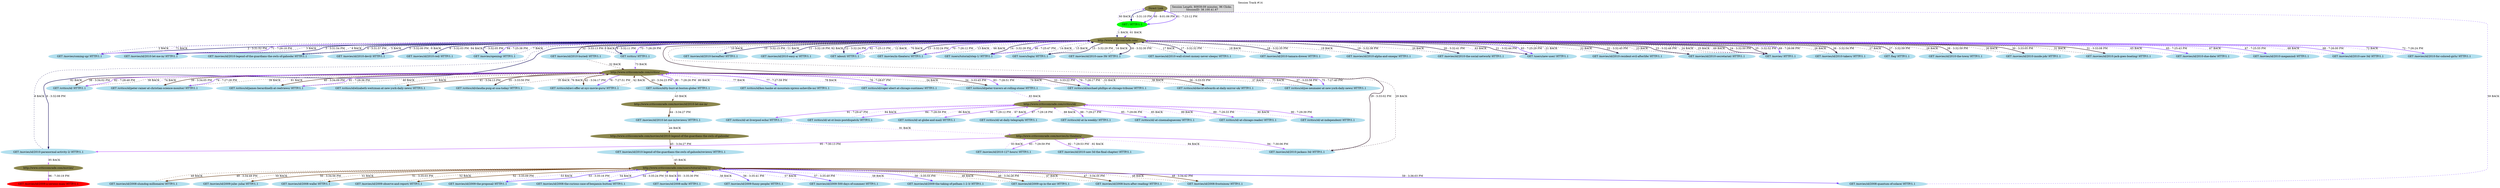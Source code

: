 digraph sessionTrack14 {
                graph [splines=true overlap=false rankdir=TB label=" Session Track #14" labelloc=t]
                node [style=filled]
                edge [style=bold]
                    "Direct Link" [color=khaki4];
"GET / HTTP/1.1" [color=green];
	"Direct Link" -> "GET / HTTP/1.1" [label="1 - 3:31:10 PM", color="#000066"];
"http://www.criticcomrade.com/" [color=khaki4];
"GET /movies/coming-up/ HTTP/1.1" [color=lightblue2];
"GET / HTTP/1.1" -> "http://www.criticcomrade.com/" [label="1 BACK", color="#000066", style="dashed"];
	"http://www.criticcomrade.com/" -> "GET /movies/coming-up/ HTTP/1.1" [label="2 - 3:31:52 PM", color="#020164"];
"GET /movies/id/2010-let-me-in/ HTTP/1.1" [color=lightblue2];
"GET /movies/coming-up/ HTTP/1.1" -> "http://www.criticcomrade.com/" [label="2 BACK", color="#020164", style="dashed"];
	"http://www.criticcomrade.com/" -> "GET /movies/id/2010-let-me-in/ HTTP/1.1" [label="3 - 3:31:54 PM", color="#040262"];
"GET /movies/id/2010-legend-of-the-guardians-the-owls-of-gahoole/ HTTP/1.1" [color=lightblue2];
"GET /movies/id/2010-let-me-in/ HTTP/1.1" -> "http://www.criticcomrade.com/" [label="3 BACK", color="#040262", style="dashed"];
	"http://www.criticcomrade.com/" -> "GET /movies/id/2010-legend-of-the-guardians-the-owls-of-gahoole/ HTTP/1.1" [label="4 - 3:31:57 PM", color="#060360"];
"GET /movies/id/2010-devil/ HTTP/1.1" [color=lightblue2];
"GET /movies/id/2010-legend-of-the-guardians-the-owls-of-gahoole/ HTTP/1.1" -> "http://www.criticcomrade.com/" [label="4 BACK", color="#060360", style="dashed"];
	"http://www.criticcomrade.com/" -> "GET /movies/id/2010-devil/ HTTP/1.1" [label="5 - 3:32:00 PM", color="#08045e"];
"GET /movies/id/2010-red/ HTTP/1.1" [color=lightblue2];
"GET /movies/id/2010-devil/ HTTP/1.1" -> "http://www.criticcomrade.com/" [label="5 BACK", color="#08045e", style="dashed"];
	"http://www.criticcomrade.com/" -> "GET /movies/id/2010-red/ HTTP/1.1" [label="6 - 3:32:03 PM", color="#0a055c"];
"GET /movies/opening/ HTTP/1.1" [color=lightblue2];
"GET /movies/id/2010-red/ HTTP/1.1" -> "http://www.criticcomrade.com/" [label="6 BACK", color="#0a055c", style="dashed"];
	"http://www.criticcomrade.com/" -> "GET /movies/opening/ HTTP/1.1" [label="7 - 3:32:05 PM", color="#0c065a"];
"GET /movies/id/2010-paranormal-activity-2/ HTTP/1.1" [color=lightblue2];
"GET /movies/opening/ HTTP/1.1" -> "http://www.criticcomrade.com/" [label="7 BACK", color="#0c065a", style="dashed"];
	"http://www.criticcomrade.com/" -> "GET /movies/id/2010-paranormal-activity-2/ HTTP/1.1" [label="8 - 3:32:08 PM", color="#0e0758"];
"GET /critics/ HTTP/1.1" [color=lightblue2];
"GET /movies/id/2010-paranormal-activity-2/ HTTP/1.1" -> "http://www.criticcomrade.com/" [label="8 BACK", color="#0e0758", style="dashed"];
	"http://www.criticcomrade.com/" -> "GET /critics/ HTTP/1.1" [label="9 - 3:32:11 PM", color="#100856"];
"GET /movies/id/2010-hereafter/ HTTP/1.1" [color=lightblue2];
"GET /critics/ HTTP/1.1" -> "http://www.criticcomrade.com/" [label="9 BACK", color="#100856", style="dashed"];
	"http://www.criticcomrade.com/" -> "GET /movies/id/2010-hereafter/ HTTP/1.1" [label="10 - 3:32:15 PM", color="#120954"];
"GET /movies/id/2010-easy-a/ HTTP/1.1" [color=lightblue2];
"GET /movies/id/2010-hereafter/ HTTP/1.1" -> "http://www.criticcomrade.com/" [label="10 BACK", color="#120954", style="dashed"];
	"http://www.criticcomrade.com/" -> "GET /movies/id/2010-easy-a/ HTTP/1.1" [label="11 - 3:32:18 PM", color="#140a52"];
"GET /about/ HTTP/1.1" [color=lightblue2];
"GET /movies/id/2010-easy-a/ HTTP/1.1" -> "http://www.criticcomrade.com/" [label="11 BACK", color="#140a52", style="dashed"];
	"http://www.criticcomrade.com/" -> "GET /about/ HTTP/1.1" [label="12 - 3:32:24 PM", color="#160b50"];
"GET /movies/in-theaters/ HTTP/1.1" [color=lightblue2];
"GET /about/ HTTP/1.1" -> "http://www.criticcomrade.com/" [label="12 BACK", color="#160b50", style="dashed"];
	"http://www.criticcomrade.com/" -> "GET /movies/in-theaters/ HTTP/1.1" [label="13 - 3:32:24 PM", color="#180c4e"];
"GET /users/tutorial/step-1/ HTTP/1.1" [color=lightblue2];
"GET /movies/in-theaters/ HTTP/1.1" -> "http://www.criticcomrade.com/" [label="13 BACK", color="#180c4e", style="dashed"];
	"http://www.criticcomrade.com/" -> "GET /users/tutorial/step-1/ HTTP/1.1" [label="14 - 3:32:28 PM", color="#1a0d4c"];
"GET /users/login/ HTTP/1.1" [color=lightblue2];
"GET /users/tutorial/step-1/ HTTP/1.1" -> "http://www.criticcomrade.com/" [label="14 BACK", color="#1a0d4c", style="dashed"];
	"http://www.criticcomrade.com/" -> "GET /users/login/ HTTP/1.1" [label="15 - 3:32:29 PM", color="#1c0e4a"];
"GET /movies/id/2010-case-39/ HTTP/1.1" [color=lightblue2];
"GET /users/login/ HTTP/1.1" -> "http://www.criticcomrade.com/" [label="15 BACK", color="#1c0e4a", style="dashed"];
	"http://www.criticcomrade.com/" -> "GET /movies/id/2010-case-39/ HTTP/1.1" [label="16 - 3:32:30 PM", color="#1e0f48"];
"GET /movies/id/2010-wall-street-money-never-sleeps/ HTTP/1.1" [color=lightblue2];
"GET /movies/id/2010-case-39/ HTTP/1.1" -> "http://www.criticcomrade.com/" [label="16 BACK", color="#1e0f48", style="dashed"];
	"http://www.criticcomrade.com/" -> "GET /movies/id/2010-wall-street-money-never-sleeps/ HTTP/1.1" [label="17 - 3:32:32 PM", color="#201046"];
"GET /movies/id/2010-tamara-drewe/ HTTP/1.1" [color=lightblue2];
"GET /movies/id/2010-wall-street-money-never-sleeps/ HTTP/1.1" -> "http://www.criticcomrade.com/" [label="17 BACK", color="#201046", style="dashed"];
	"http://www.criticcomrade.com/" -> "GET /movies/id/2010-tamara-drewe/ HTTP/1.1" [label="18 - 3:32:35 PM", color="#221144"];
"GET /movies/id/2010-alpha-and-omega/ HTTP/1.1" [color=lightblue2];
"GET /movies/id/2010-tamara-drewe/ HTTP/1.1" -> "http://www.criticcomrade.com/" [label="18 BACK", color="#221144", style="dashed"];
	"http://www.criticcomrade.com/" -> "GET /movies/id/2010-alpha-and-omega/ HTTP/1.1" [label="19 - 3:32:38 PM", color="#241242"];
"GET /movies/id/2010-the-social-network/ HTTP/1.1" [color=lightblue2];
"GET /movies/id/2010-alpha-and-omega/ HTTP/1.1" -> "http://www.criticcomrade.com/" [label="19 BACK", color="#241242", style="dashed"];
	"http://www.criticcomrade.com/" -> "GET /movies/id/2010-the-social-network/ HTTP/1.1" [label="20 - 3:32:41 PM", color="#261340"];
"GET /users/new-user/ HTTP/1.1" [color=lightblue2];
"GET /movies/id/2010-the-social-network/ HTTP/1.1" -> "http://www.criticcomrade.com/" [label="20 BACK", color="#261340", style="dashed"];
	"http://www.criticcomrade.com/" -> "GET /users/new-user/ HTTP/1.1" [label="21 - 3:32:44 PM", color="#28143e"];
"GET /movies/id/2010-resident-evil-afterlife/ HTTP/1.1" [color=lightblue2];
"GET /users/new-user/ HTTP/1.1" -> "http://www.criticcomrade.com/" [label="21 BACK", color="#28143e", style="dashed"];
	"http://www.criticcomrade.com/" -> "GET /movies/id/2010-resident-evil-afterlife/ HTTP/1.1" [label="22 - 3:32:45 PM", color="#2a153c"];
"GET /movies/id/2010-secretariat/ HTTP/1.1" [color=lightblue2];
"GET /movies/id/2010-resident-evil-afterlife/ HTTP/1.1" -> "http://www.criticcomrade.com/" [label="22 BACK", color="#2a153c", style="dashed"];
	"http://www.criticcomrade.com/" -> "GET /movies/id/2010-secretariat/ HTTP/1.1" [label="23 - 3:32:48 PM", color="#2c163a"];
"GET /movies/ HTTP/1.1" [color=lightblue2];
"GET /movies/id/2010-secretariat/ HTTP/1.1" -> "http://www.criticcomrade.com/" [label="23 BACK", color="#2c163a", style="dashed"];
	"http://www.criticcomrade.com/" -> "GET /movies/ HTTP/1.1" [label="24 - 3:32:50 PM", color="#2e1738"];
"GET /movies/ HTTP/1.1" -> "http://www.criticcomrade.com/" [label="24 BACK", color="#2e1738", style="dashed"];
	"http://www.criticcomrade.com/" -> "GET /movies/ HTTP/1.1" [label="25 - 3:32:52 PM", color="#301836"];
"GET /movies/id/2010-takers/ HTTP/1.1" [color=lightblue2];
"GET /movies/ HTTP/1.1" -> "http://www.criticcomrade.com/" [label="25 BACK", color="#301836", style="dashed"];
	"http://www.criticcomrade.com/" -> "GET /movies/id/2010-takers/ HTTP/1.1" [label="26 - 3:32:54 PM", color="#321934"];
"GET /faq/ HTTP/1.1" [color=lightblue2];
"GET /movies/id/2010-takers/ HTTP/1.1" -> "http://www.criticcomrade.com/" [label="26 BACK", color="#321934", style="dashed"];
	"http://www.criticcomrade.com/" -> "GET /faq/ HTTP/1.1" [label="27 - 3:32:59 PM", color="#341a32"];
"GET /movies/id/2010-the-town/ HTTP/1.1" [color=lightblue2];
"GET /faq/ HTTP/1.1" -> "http://www.criticcomrade.com/" [label="27 BACK", color="#341a32", style="dashed"];
	"http://www.criticcomrade.com/" -> "GET /movies/id/2010-the-town/ HTTP/1.1" [label="28 - 3:32:59 PM", color="#361b30"];
"GET /movies/id/2010-jackass-3d/ HTTP/1.1" [color=lightblue2];
"GET /movies/id/2010-the-town/ HTTP/1.1" -> "http://www.criticcomrade.com/" [label="28 BACK", color="#361b30", style="dashed"];
	"http://www.criticcomrade.com/" -> "GET /movies/id/2010-jackass-3d/ HTTP/1.1" [label="29 - 3:33:02 PM", color="#381c2e"];
"GET /movies/id/2010-inside-job/ HTTP/1.1" [color=lightblue2];
"GET /movies/id/2010-jackass-3d/ HTTP/1.1" -> "http://www.criticcomrade.com/" [label="29 BACK", color="#381c2e", style="dashed"];
	"http://www.criticcomrade.com/" -> "GET /movies/id/2010-inside-job/ HTTP/1.1" [label="30 - 3:33:05 PM", color="#3a1d2c"];
"GET /movies/id/2010-jack-goes-boating/ HTTP/1.1" [color=lightblue2];
"GET /movies/id/2010-inside-job/ HTTP/1.1" -> "http://www.criticcomrade.com/" [label="30 BACK", color="#3a1d2c", style="dashed"];
	"http://www.criticcomrade.com/" -> "GET /movies/id/2010-jack-goes-boating/ HTTP/1.1" [label="31 - 3:33:08 PM", color="#3c1e2a"];
"GET /movies/id/2010-buried/ HTTP/1.1" [color=lightblue2];
"GET /movies/id/2010-jack-goes-boating/ HTTP/1.1" -> "http://www.criticcomrade.com/" [label="31 BACK", color="#3c1e2a", style="dashed"];
	"http://www.criticcomrade.com/" -> "GET /movies/id/2010-buried/ HTTP/1.1" [label="32 - 3:33:13 PM", color="#3e1f28"];
"http://www.criticcomrade.com/critics/" [color=khaki4];
"GET /critics/id/michael-phillips-at-chicago-tribune/ HTTP/1.1" [color=lightblue2];
"GET /movies/id/2010-buried/ HTTP/1.1" -> "http://www.criticcomrade.com/critics/" [label="32 BACK", color="#3e1f28", style="dashed"];
	"http://www.criticcomrade.com/critics/" -> "GET /critics/id/michael-phillips-at-chicago-tribune/ HTTP/1.1" [label="33 - 3:33:22 PM", color="#402026"];
"GET /critics/id/peter-travers-at-rolling-stone/ HTTP/1.1" [color=lightblue2];
"GET /critics/id/michael-phillips-at-chicago-tribune/ HTTP/1.1" -> "http://www.criticcomrade.com/critics/" [label="33 BACK", color="#402026", style="dashed"];
	"http://www.criticcomrade.com/critics/" -> "GET /critics/id/peter-travers-at-rolling-stone/ HTTP/1.1" [label="34 - 3:33:45 PM", color="#422124"];
"GET /critics/id/claudia-puig-at-usa-today/ HTTP/1.1" [color=lightblue2];
"GET /critics/id/peter-travers-at-rolling-stone/ HTTP/1.1" -> "http://www.criticcomrade.com/critics/" [label="34 BACK", color="#422124", style="dashed"];
	"http://www.criticcomrade.com/critics/" -> "GET /critics/id/claudia-puig-at-usa-today/ HTTP/1.1" [label="35 - 3:33:50 PM", color="#442222"];
"GET /critics/id/david-edwards-at-daily-mirror-uk/ HTTP/1.1" [color=lightblue2];
"GET /critics/id/claudia-puig-at-usa-today/ HTTP/1.1" -> "http://www.criticcomrade.com/critics/" [label="35 BACK", color="#442222", style="dashed"];
	"http://www.criticcomrade.com/critics/" -> "GET /critics/id/david-edwards-at-daily-mirror-uk/ HTTP/1.1" [label="36 - 3:33:55 PM", color="#462320"];
"GET /critics/id/joe-neumaier-at-new-york-daily-news/ HTTP/1.1" [color=lightblue2];
"GET /critics/id/david-edwards-at-daily-mirror-uk/ HTTP/1.1" -> "http://www.criticcomrade.com/critics/" [label="36 BACK", color="#462320", style="dashed"];
	"http://www.criticcomrade.com/critics/" -> "GET /critics/id/joe-neumaier-at-new-york-daily-news/ HTTP/1.1" [label="37 - 3:33:58 PM", color="#48241e"];
"GET /critics/id/ HTTP/1.1" [color=lightblue2];
"GET /critics/id/joe-neumaier-at-new-york-daily-news/ HTTP/1.1" -> "http://www.criticcomrade.com/critics/" [label="37 BACK", color="#48241e", style="dashed"];
	"http://www.criticcomrade.com/critics/" -> "GET /critics/id/ HTTP/1.1" [label="38 - 3:34:02 PM", color="#4a251c"];
"GET /critics/id/peter-rainer-at-christian-science-monitor/ HTTP/1.1" [color=lightblue2];
"GET /critics/id/ HTTP/1.1" -> "http://www.criticcomrade.com/critics/" [label="38 BACK", color="#4a251c", style="dashed"];
	"http://www.criticcomrade.com/critics/" -> "GET /critics/id/peter-rainer-at-christian-science-monitor/ HTTP/1.1" [label="39 - 3:34:05 PM", color="#4c261a"];
"GET /critics/id/james-berardinelli-at-reelviews/ HTTP/1.1" [color=lightblue2];
"GET /critics/id/peter-rainer-at-christian-science-monitor/ HTTP/1.1" -> "http://www.criticcomrade.com/critics/" [label="39 BACK", color="#4c261a", style="dashed"];
	"http://www.criticcomrade.com/critics/" -> "GET /critics/id/james-berardinelli-at-reelviews/ HTTP/1.1" [label="40 - 3:34:09 PM", color="#4e2718"];
"GET /critics/id/elizabeth-weitzman-at-new-york-daily-news/ HTTP/1.1" [color=lightblue2];
"GET /critics/id/james-berardinelli-at-reelviews/ HTTP/1.1" -> "http://www.criticcomrade.com/critics/" [label="40 BACK", color="#4e2718", style="dashed"];
	"http://www.criticcomrade.com/critics/" -> "GET /critics/id/elizabeth-weitzman-at-new-york-daily-news/ HTTP/1.1" [label="41 - 3:34:13 PM", color="#502816"];
"GET /critics/id/avi-offer-at-nyc-movie-guru/ HTTP/1.1" [color=lightblue2];
"GET /critics/id/elizabeth-weitzman-at-new-york-daily-news/ HTTP/1.1" -> "http://www.criticcomrade.com/critics/" [label="41 BACK", color="#502816", style="dashed"];
	"http://www.criticcomrade.com/critics/" -> "GET /critics/id/avi-offer-at-nyc-movie-guru/ HTTP/1.1" [label="42 - 3:34:17 PM", color="#522914"];
"GET /critics/id/ty-burr-at-boston-globe/ HTTP/1.1" [color=lightblue2];
"GET /critics/id/avi-offer-at-nyc-movie-guru/ HTTP/1.1" -> "http://www.criticcomrade.com/critics/" [label="42 BACK", color="#522914", style="dashed"];
	"http://www.criticcomrade.com/critics/" -> "GET /critics/id/ty-burr-at-boston-globe/ HTTP/1.1" [label="43 - 3:34:23 PM", color="#542a12"];
"http://www.criticcomrade.com/movies/id/2010-let-me-in/" [color=khaki4];
"GET /movies/id/2010-let-me-in/reviews/ HTTP/1.1" [color=lightblue2];
"GET /critics/id/ty-burr-at-boston-globe/ HTTP/1.1" -> "http://www.criticcomrade.com/movies/id/2010-let-me-in/" [label="43 BACK", color="#542a12", style="dashed"];
	"http://www.criticcomrade.com/movies/id/2010-let-me-in/" -> "GET /movies/id/2010-let-me-in/reviews/ HTTP/1.1" [label="44 - 3:34:27 PM", color="#562b10"];
"http://www.criticcomrade.com/movies/id/2010-legend-of-the-guardians-the-owls-of-gahoole/" [color=khaki4];
"GET /movies/id/2010-legend-of-the-guardians-the-owls-of-gahoole/reviews/ HTTP/1.1" [color=lightblue2];
"GET /movies/id/2010-let-me-in/reviews/ HTTP/1.1" -> "http://www.criticcomrade.com/movies/id/2010-legend-of-the-guardians-the-owls-of-gahoole/" [label="44 BACK", color="#562b10", style="dashed"];
	"http://www.criticcomrade.com/movies/id/2010-legend-of-the-guardians-the-owls-of-gahoole/" -> "GET /movies/id/2010-legend-of-the-guardians-the-owls-of-gahoole/reviews/ HTTP/1.1" [label="45 - 3:34:27 PM", color="#582c0e"];
"http://www.criticcomrade.com/users/tutorial/step-1/" [color=khaki4];
"GET /movies/id/2009-up-in-the-air/ HTTP/1.1" [color=lightblue2];
"GET /movies/id/2010-legend-of-the-guardians-the-owls-of-gahoole/reviews/ HTTP/1.1" -> "http://www.criticcomrade.com/users/tutorial/step-1/" [label="45 BACK", color="#582c0e", style="dashed"];
	"http://www.criticcomrade.com/users/tutorial/step-1/" -> "GET /movies/id/2009-up-in-the-air/ HTTP/1.1" [label="46 - 3:34:28 PM", color="#5a2d0c"];
"GET /movies/id/2008-burn-after-reading/ HTTP/1.1" [color=lightblue2];
"GET /movies/id/2009-up-in-the-air/ HTTP/1.1" -> "http://www.criticcomrade.com/users/tutorial/step-1/" [label="46 BACK", color="#5a2d0c", style="dashed"];
	"http://www.criticcomrade.com/users/tutorial/step-1/" -> "GET /movies/id/2008-burn-after-reading/ HTTP/1.1" [label="47 - 3:34:35 PM", color="#5c2e0a"];
"GET /movies/id/2008-frostnixon/ HTTP/1.1" [color=lightblue2];
"GET /movies/id/2008-burn-after-reading/ HTTP/1.1" -> "http://www.criticcomrade.com/users/tutorial/step-1/" [label="47 BACK", color="#5c2e0a", style="dashed"];
	"http://www.criticcomrade.com/users/tutorial/step-1/" -> "GET /movies/id/2008-frostnixon/ HTTP/1.1" [label="48 - 3:34:42 PM", color="#5e2f08"];
"GET /movies/id/2008-slumdog-millionaire/ HTTP/1.1" [color=lightblue2];
"GET /movies/id/2008-frostnixon/ HTTP/1.1" -> "http://www.criticcomrade.com/users/tutorial/step-1/" [label="48 BACK", color="#5e2f08", style="dashed"];
	"http://www.criticcomrade.com/users/tutorial/step-1/" -> "GET /movies/id/2008-slumdog-millionaire/ HTTP/1.1" [label="49 - 3:34:49 PM", color="#603006"];
"GET /movies/id/2009-julie--julia/ HTTP/1.1" [color=lightblue2];
"GET /movies/id/2008-slumdog-millionaire/ HTTP/1.1" -> "http://www.criticcomrade.com/users/tutorial/step-1/" [label="49 BACK", color="#603006", style="dashed"];
	"http://www.criticcomrade.com/users/tutorial/step-1/" -> "GET /movies/id/2009-julie--julia/ HTTP/1.1" [label="50 - 3:34:56 PM", color="#623104"];
"GET /movies/id/2008-walle/ HTTP/1.1" [color=lightblue2];
"GET /movies/id/2009-julie--julia/ HTTP/1.1" -> "http://www.criticcomrade.com/users/tutorial/step-1/" [label="50 BACK", color="#623104", style="dashed"];
	"http://www.criticcomrade.com/users/tutorial/step-1/" -> "GET /movies/id/2008-walle/ HTTP/1.1" [label="51 - 3:35:03 PM", color="#643202"];
"GET /movies/id/2009-observe-and-report/ HTTP/1.1" [color=lightblue2];
"GET /movies/id/2008-walle/ HTTP/1.1" -> "http://www.criticcomrade.com/users/tutorial/step-1/" [label="51 BACK", color="#643202", style="dashed"];
	"http://www.criticcomrade.com/users/tutorial/step-1/" -> "GET /movies/id/2009-observe-and-report/ HTTP/1.1" [label="52 - 3:35:09 PM", color="#663300"];
"GET /movies/id/2009-the-proposal/ HTTP/1.1" [color=lightblue2];
"GET /movies/id/2009-observe-and-report/ HTTP/1.1" -> "http://www.criticcomrade.com/users/tutorial/step-1/" [label="52 BACK", color="#663300", style="dashed"];
	"http://www.criticcomrade.com/users/tutorial/step-1/" -> "GET /movies/id/2009-the-proposal/ HTTP/1.1" [label="53 - 3:35:16 PM", color="#6834fffffffffffffffe"];
"GET /movies/id/2008-the-curious-case-of-benjamin-button/ HTTP/1.1" [color=lightblue2];
"GET /movies/id/2009-the-proposal/ HTTP/1.1" -> "http://www.criticcomrade.com/users/tutorial/step-1/" [label="53 BACK", color="#6834fffffffffffffffe", style="dashed"];
	"http://www.criticcomrade.com/users/tutorial/step-1/" -> "GET /movies/id/2008-the-curious-case-of-benjamin-button/ HTTP/1.1" [label="54 - 3:35:24 PM", color="#6a35fffffffffffffffc"];
"GET /movies/id/2008-milk/ HTTP/1.1" [color=lightblue2];
"GET /movies/id/2008-the-curious-case-of-benjamin-button/ HTTP/1.1" -> "http://www.criticcomrade.com/users/tutorial/step-1/" [label="54 BACK", color="#6a35fffffffffffffffc", style="dashed"];
	"http://www.criticcomrade.com/users/tutorial/step-1/" -> "GET /movies/id/2008-milk/ HTTP/1.1" [label="55 - 3:35:30 PM", color="#6c36fffffffffffffffa"];
"GET /movies/id/2009-funny-people/ HTTP/1.1" [color=lightblue2];
"GET /movies/id/2008-milk/ HTTP/1.1" -> "http://www.criticcomrade.com/users/tutorial/step-1/" [label="55 BACK", color="#6c36fffffffffffffffa", style="dashed"];
	"http://www.criticcomrade.com/users/tutorial/step-1/" -> "GET /movies/id/2009-funny-people/ HTTP/1.1" [label="56 - 3:35:41 PM", color="#6e37fffffffffffffff8"];
"GET /movies/id/2009-500-days-of-summer/ HTTP/1.1" [color=lightblue2];
"GET /movies/id/2009-funny-people/ HTTP/1.1" -> "http://www.criticcomrade.com/users/tutorial/step-1/" [label="56 BACK", color="#6e37fffffffffffffff8", style="dashed"];
	"http://www.criticcomrade.com/users/tutorial/step-1/" -> "GET /movies/id/2009-500-days-of-summer/ HTTP/1.1" [label="57 - 3:35:49 PM", color="#7038fffffffffffffff6"];
"GET /movies/id/2009-the-taking-of-pelham-1-2-3/ HTTP/1.1" [color=lightblue2];
"GET /movies/id/2009-500-days-of-summer/ HTTP/1.1" -> "http://www.criticcomrade.com/users/tutorial/step-1/" [label="57 BACK", color="#7038fffffffffffffff6", style="dashed"];
	"http://www.criticcomrade.com/users/tutorial/step-1/" -> "GET /movies/id/2009-the-taking-of-pelham-1-2-3/ HTTP/1.1" [label="58 - 3:35:55 PM", color="#7239fffffffffffffff4"];
"GET /movies/id/2008-quantum-of-solace/ HTTP/1.1" [color=lightblue2];
"GET /movies/id/2009-the-taking-of-pelham-1-2-3/ HTTP/1.1" -> "http://www.criticcomrade.com/users/tutorial/step-1/" [label="58 BACK", color="#7239fffffffffffffff4", style="dashed"];
	"http://www.criticcomrade.com/users/tutorial/step-1/" -> "GET /movies/id/2008-quantum-of-solace/ HTTP/1.1" [label="59 - 3:36:03 PM", color="#743afffffffffffffff2"];
"GET /movies/id/2008-quantum-of-solace/ HTTP/1.1" -> "Direct Link" [label="59 BACK", color="#743afffffffffffffff2", style="dashed"];
	"Direct Link" -> "GET / HTTP/1.1" [label="60 - 8:01:06 PM", color="#763bfffffffffffffff0"];
"GET / HTTP/1.1" -> "Direct Link" [label="60 BACK", color="#763bfffffffffffffff0", style="dashed"];
	"Direct Link" -> "GET / HTTP/1.1" [label="61 - 7:23:12 PM", color="#783cffffffffffffffee"];
"GET / HTTP/1.1" -> "http://www.criticcomrade.com/" [label="61 BACK", color="#783cffffffffffffffee", style="dashed"];
	"http://www.criticcomrade.com/" -> "GET /about/ HTTP/1.1" [label="62 - 7:25:13 PM", color="#7a3dffffffffffffffec"];
"GET /about/ HTTP/1.1" -> "http://www.criticcomrade.com/" [label="62 BACK", color="#7a3dffffffffffffffec", style="dashed"];
	"http://www.criticcomrade.com/" -> "GET /users/new-user/ HTTP/1.1" [label="63 - 7:25:29 PM", color="#7c3effffffffffffffea"];
"GET /users/new-user/ HTTP/1.1" -> "http://www.criticcomrade.com/" [label="63 BACK", color="#7c3effffffffffffffea", style="dashed"];
	"http://www.criticcomrade.com/" -> "GET /movies/opening/ HTTP/1.1" [label="64 - 7:25:38 PM", color="#7e3fffffffffffffffe8"];
"GET /movies/id/2010-due-date/ HTTP/1.1" [color=lightblue2];
"GET /movies/opening/ HTTP/1.1" -> "http://www.criticcomrade.com/" [label="64 BACK", color="#7e3fffffffffffffffe8", style="dashed"];
	"http://www.criticcomrade.com/" -> "GET /movies/id/2010-due-date/ HTTP/1.1" [label="65 - 7:25:43 PM", color="#8040ffffffffffffffe6"];
"GET /movies/id/2010-due-date/ HTTP/1.1" -> "http://www.criticcomrade.com/" [label="65 BACK", color="#8040ffffffffffffffe6", style="dashed"];
	"http://www.criticcomrade.com/" -> "GET /users/tutorial/step-1/ HTTP/1.1" [label="66 - 7:25:47 PM", color="#8241ffffffffffffffe4"];
"GET /movies/id/2010-megamind/ HTTP/1.1" [color=lightblue2];
"GET /users/tutorial/step-1/ HTTP/1.1" -> "http://www.criticcomrade.com/" [label="66 BACK", color="#8241ffffffffffffffe4", style="dashed"];
	"http://www.criticcomrade.com/" -> "GET /movies/id/2010-megamind/ HTTP/1.1" [label="67 - 7:25:55 PM", color="#8442ffffffffffffffe2"];
"GET /movies/id/2010-saw-3d/ HTTP/1.1" [color=lightblue2];
"GET /movies/id/2010-megamind/ HTTP/1.1" -> "http://www.criticcomrade.com/" [label="67 BACK", color="#8442ffffffffffffffe2", style="dashed"];
	"http://www.criticcomrade.com/" -> "GET /movies/id/2010-saw-3d/ HTTP/1.1" [label="68 - 7:26:00 PM", color="#8643ffffffffffffffe0"];
"GET /movies/id/2010-saw-3d/ HTTP/1.1" -> "http://www.criticcomrade.com/" [label="68 BACK", color="#8643ffffffffffffffe0", style="dashed"];
	"http://www.criticcomrade.com/" -> "GET /movies/ HTTP/1.1" [label="69 - 7:26:06 PM", color="#8844ffffffffffffffde"];
"GET /movies/ HTTP/1.1" -> "http://www.criticcomrade.com/" [label="69 BACK", color="#8844ffffffffffffffde", style="dashed"];
	"http://www.criticcomrade.com/" -> "GET /movies/in-theaters/ HTTP/1.1" [label="70 - 7:26:12 PM", color="#8a45ffffffffffffffdc"];
"GET /movies/in-theaters/ HTTP/1.1" -> "http://www.criticcomrade.com/" [label="70 BACK", color="#8a45ffffffffffffffdc", style="dashed"];
	"http://www.criticcomrade.com/" -> "GET /movies/coming-up/ HTTP/1.1" [label="71 - 7:26:18 PM", color="#8c46ffffffffffffffda"];
"GET /movies/id/2010-for-colored-girls/ HTTP/1.1" [color=lightblue2];
"GET /movies/coming-up/ HTTP/1.1" -> "http://www.criticcomrade.com/" [label="71 BACK", color="#8c46ffffffffffffffda", style="dashed"];
	"http://www.criticcomrade.com/" -> "GET /movies/id/2010-for-colored-girls/ HTTP/1.1" [label="72 - 7:26:24 PM", color="#8e47ffffffffffffffd8"];
"GET /movies/id/2010-for-colored-girls/ HTTP/1.1" -> "http://www.criticcomrade.com/" [label="72 BACK", color="#8e47ffffffffffffffd8", style="dashed"];
	"http://www.criticcomrade.com/" -> "GET /critics/ HTTP/1.1" [label="73 - 7:26:29 PM", color="#9048ffffffffffffffd6"];
"GET /critics/ HTTP/1.1" -> "http://www.criticcomrade.com/critics/" [label="73 BACK", color="#9048ffffffffffffffd6", style="dashed"];
	"http://www.criticcomrade.com/critics/" -> "GET /critics/id/peter-rainer-at-christian-science-monitor/ HTTP/1.1" [label="74 - 7:27:28 PM", color="#9249ffffffffffffffd4"];
"GET /critics/id/peter-rainer-at-christian-science-monitor/ HTTP/1.1" -> "http://www.criticcomrade.com/critics/" [label="74 BACK", color="#9249ffffffffffffffd4", style="dashed"];
	"http://www.criticcomrade.com/critics/" -> "GET /critics/id/joe-neumaier-at-new-york-daily-news/ HTTP/1.1" [label="75 - 7:27:40 PM", color="#944affffffffffffffd2"];
"GET /critics/id/joe-neumaier-at-new-york-daily-news/ HTTP/1.1" -> "http://www.criticcomrade.com/critics/" [label="75 BACK", color="#944affffffffffffffd2", style="dashed"];
	"http://www.criticcomrade.com/critics/" -> "GET /critics/id/avi-offer-at-nyc-movie-guru/ HTTP/1.1" [label="76 - 7:27:51 PM", color="#964bffffffffffffffd0"];
"GET /critics/id/ken-hanke-at-mountain-xpress-asheville-nc/ HTTP/1.1" [color=lightblue2];
"GET /critics/id/avi-offer-at-nyc-movie-guru/ HTTP/1.1" -> "http://www.criticcomrade.com/critics/" [label="76 BACK", color="#964bffffffffffffffd0", style="dashed"];
	"http://www.criticcomrade.com/critics/" -> "GET /critics/id/ken-hanke-at-mountain-xpress-asheville-nc/ HTTP/1.1" [label="77 - 7:27:59 PM", color="#984cffffffffffffffce"];
"GET /critics/id/roger-ebert-at-chicago-suntimes/ HTTP/1.1" [color=lightblue2];
"GET /critics/id/ken-hanke-at-mountain-xpress-asheville-nc/ HTTP/1.1" -> "http://www.criticcomrade.com/critics/" [label="77 BACK", color="#984cffffffffffffffce", style="dashed"];
	"http://www.criticcomrade.com/critics/" -> "GET /critics/id/roger-ebert-at-chicago-suntimes/ HTTP/1.1" [label="78 - 7:28:07 PM", color="#9a4dffffffffffffffcc"];
"GET /critics/id/roger-ebert-at-chicago-suntimes/ HTTP/1.1" -> "http://www.criticcomrade.com/critics/" [label="78 BACK", color="#9a4dffffffffffffffcc", style="dashed"];
	"http://www.criticcomrade.com/critics/" -> "GET /critics/id/michael-phillips-at-chicago-tribune/ HTTP/1.1" [label="79 - 7:28:17 PM", color="#9c4effffffffffffffca"];
"GET /critics/id/michael-phillips-at-chicago-tribune/ HTTP/1.1" -> "http://www.criticcomrade.com/critics/" [label="79 BACK", color="#9c4effffffffffffffca", style="dashed"];
	"http://www.criticcomrade.com/critics/" -> "GET /critics/id/ty-burr-at-boston-globe/ HTTP/1.1" [label="80 - 7:28:26 PM", color="#9e4fffffffffffffffc8"];
"GET /critics/id/ty-burr-at-boston-globe/ HTTP/1.1" -> "http://www.criticcomrade.com/critics/" [label="80 BACK", color="#9e4fffffffffffffffc8", style="dashed"];
	"http://www.criticcomrade.com/critics/" -> "GET /critics/id/james-berardinelli-at-reelviews/ HTTP/1.1" [label="81 - 7:28:36 PM", color="#a050ffffffffffffffc6"];
"GET /critics/id/james-berardinelli-at-reelviews/ HTTP/1.1" -> "http://www.criticcomrade.com/critics/" [label="81 BACK", color="#a050ffffffffffffffc6", style="dashed"];
	"http://www.criticcomrade.com/critics/" -> "GET /critics/id/ HTTP/1.1" [label="82 - 7:28:48 PM", color="#a251ffffffffffffffc4"];
"GET /critics/id/ HTTP/1.1" -> "http://www.criticcomrade.com/critics/" [label="82 BACK", color="#a251ffffffffffffffc4", style="dashed"];
	"http://www.criticcomrade.com/critics/" -> "GET /critics/id/peter-travers-at-rolling-stone/ HTTP/1.1" [label="83 - 7:28:51 PM", color="#a452ffffffffffffffc2"];
"http://www.criticcomrade.com/critics/id/" [color=khaki4];
"GET /critics/id/-at-st-louis-postdispatch/ HTTP/1.1" [color=lightblue2];
"GET /critics/id/peter-travers-at-rolling-stone/ HTTP/1.1" -> "http://www.criticcomrade.com/critics/id/" [label="83 BACK", color="#a452ffffffffffffffc2", style="dashed"];
	"http://www.criticcomrade.com/critics/id/" -> "GET /critics/id/-at-st-louis-postdispatch/ HTTP/1.1" [label="84 - 7:28:59 PM", color="#a653ffffffffffffffc0"];
"GET /critics/id/-at-cinemaloguecom/ HTTP/1.1" [color=lightblue2];
"GET /critics/id/-at-st-louis-postdispatch/ HTTP/1.1" -> "http://www.criticcomrade.com/critics/id/" [label="84 BACK", color="#a653ffffffffffffffc0", style="dashed"];
	"http://www.criticcomrade.com/critics/id/" -> "GET /critics/id/-at-cinemaloguecom/ HTTP/1.1" [label="85 - 7:29:06 PM", color="#a854ffffffffffffffbe"];
"GET /critics/id/-at-globe-and-mail/ HTTP/1.1" [color=lightblue2];
"GET /critics/id/-at-cinemaloguecom/ HTTP/1.1" -> "http://www.criticcomrade.com/critics/id/" [label="85 BACK", color="#a854ffffffffffffffbe", style="dashed"];
	"http://www.criticcomrade.com/critics/id/" -> "GET /critics/id/-at-globe-and-mail/ HTTP/1.1" [label="86 - 7:29:12 PM", color="#aa55ffffffffffffffbc"];
"GET /critics/id/-at-daily-telegraph/ HTTP/1.1" [color=lightblue2];
"GET /critics/id/-at-globe-and-mail/ HTTP/1.1" -> "http://www.criticcomrade.com/critics/id/" [label="86 BACK", color="#aa55ffffffffffffffbc", style="dashed"];
	"http://www.criticcomrade.com/critics/id/" -> "GET /critics/id/-at-daily-telegraph/ HTTP/1.1" [label="87 - 7:29:18 PM", color="#ac56ffffffffffffffba"];
"GET /critics/id/-at-la-weekly/ HTTP/1.1" [color=lightblue2];
"GET /critics/id/-at-daily-telegraph/ HTTP/1.1" -> "http://www.criticcomrade.com/critics/id/" [label="87 BACK", color="#ac56ffffffffffffffba", style="dashed"];
	"http://www.criticcomrade.com/critics/id/" -> "GET /critics/id/-at-la-weekly/ HTTP/1.1" [label="88 - 7:29:27 PM", color="#ae57ffffffffffffffb8"];
"GET /critics/id/-at-chicago-reader/ HTTP/1.1" [color=lightblue2];
"GET /critics/id/-at-la-weekly/ HTTP/1.1" -> "http://www.criticcomrade.com/critics/id/" [label="88 BACK", color="#ae57ffffffffffffffb8", style="dashed"];
	"http://www.criticcomrade.com/critics/id/" -> "GET /critics/id/-at-chicago-reader/ HTTP/1.1" [label="89 - 7:29:33 PM", color="#b058ffffffffffffffb6"];
"GET /critics/id/-at-independent/ HTTP/1.1" [color=lightblue2];
"GET /critics/id/-at-chicago-reader/ HTTP/1.1" -> "http://www.criticcomrade.com/critics/id/" [label="89 BACK", color="#b058ffffffffffffffb6", style="dashed"];
	"http://www.criticcomrade.com/critics/id/" -> "GET /critics/id/-at-independent/ HTTP/1.1" [label="90 - 7:29:39 PM", color="#b259ffffffffffffffb4"];
"GET /critics/id/-at-liverpool-echo/ HTTP/1.1" [color=lightblue2];
"GET /critics/id/-at-independent/ HTTP/1.1" -> "http://www.criticcomrade.com/critics/id/" [label="90 BACK", color="#b259ffffffffffffffb4", style="dashed"];
	"http://www.criticcomrade.com/critics/id/" -> "GET /critics/id/-at-liverpool-echo/ HTTP/1.1" [label="91 - 7:29:47 PM", color="#b45affffffffffffffb2"];
"http://www.criticcomrade.com/movies/in-theaters/" [color=khaki4];
"GET /movies/id/2010-saw-3d-the-final-chapter/ HTTP/1.1" [color=lightblue2];
"GET /critics/id/-at-liverpool-echo/ HTTP/1.1" -> "http://www.criticcomrade.com/movies/in-theaters/" [label="91 BACK", color="#b45affffffffffffffb2", style="dashed"];
	"http://www.criticcomrade.com/movies/in-theaters/" -> "GET /movies/id/2010-saw-3d-the-final-chapter/ HTTP/1.1" [label="92 - 7:29:53 PM", color="#b65bffffffffffffffb0"];
"GET /movies/id/2010-127-hours/ HTTP/1.1" [color=lightblue2];
"GET /movies/id/2010-saw-3d-the-final-chapter/ HTTP/1.1" -> "http://www.criticcomrade.com/movies/in-theaters/" [label="92 BACK", color="#b65bffffffffffffffb0", style="dashed"];
	"http://www.criticcomrade.com/movies/in-theaters/" -> "GET /movies/id/2010-127-hours/ HTTP/1.1" [label="93 - 7:29:59 PM", color="#b85cffffffffffffffae"];
"GET /movies/id/2010-127-hours/ HTTP/1.1" -> "http://www.criticcomrade.com/movies/in-theaters/" [label="93 BACK", color="#b85cffffffffffffffae", style="dashed"];
	"http://www.criticcomrade.com/movies/in-theaters/" -> "GET /movies/id/2010-jackass-3d/ HTTP/1.1" [label="94 - 7:30:06 PM", color="#ba5dffffffffffffffac"];
"GET /movies/id/2010-jackass-3d/ HTTP/1.1" -> "http://www.criticcomrade.com/movies/in-theaters/" [label="94 BACK", color="#ba5dffffffffffffffac", style="dashed"];
	"http://www.criticcomrade.com/movies/in-theaters/" -> "GET /movies/id/2010-paranormal-activity-2/ HTTP/1.1" [label="95 - 7:30:13 PM", color="#bc5effffffffffffffaa"];
"http://www.criticcomrade.com/movies/" [color=khaki4];
"GET /movies/id/2009-a-serious-man/ HTTP/1.1" [color=red];
"GET /movies/id/2010-paranormal-activity-2/ HTTP/1.1" -> "http://www.criticcomrade.com/movies/" [label="95 BACK", color="#bc5effffffffffffffaa", style="dashed"];
	"http://www.criticcomrade.com/movies/" -> "GET /movies/id/2009-a-serious-man/ HTTP/1.1" [label="96 - 7:30:19 PM", color="#be5fffffffffffffffa8"];
"Session Length: 80939:09 minutes. 96 Clicks.\nSessionID: 38.100.41.67" [shape=box];
}

